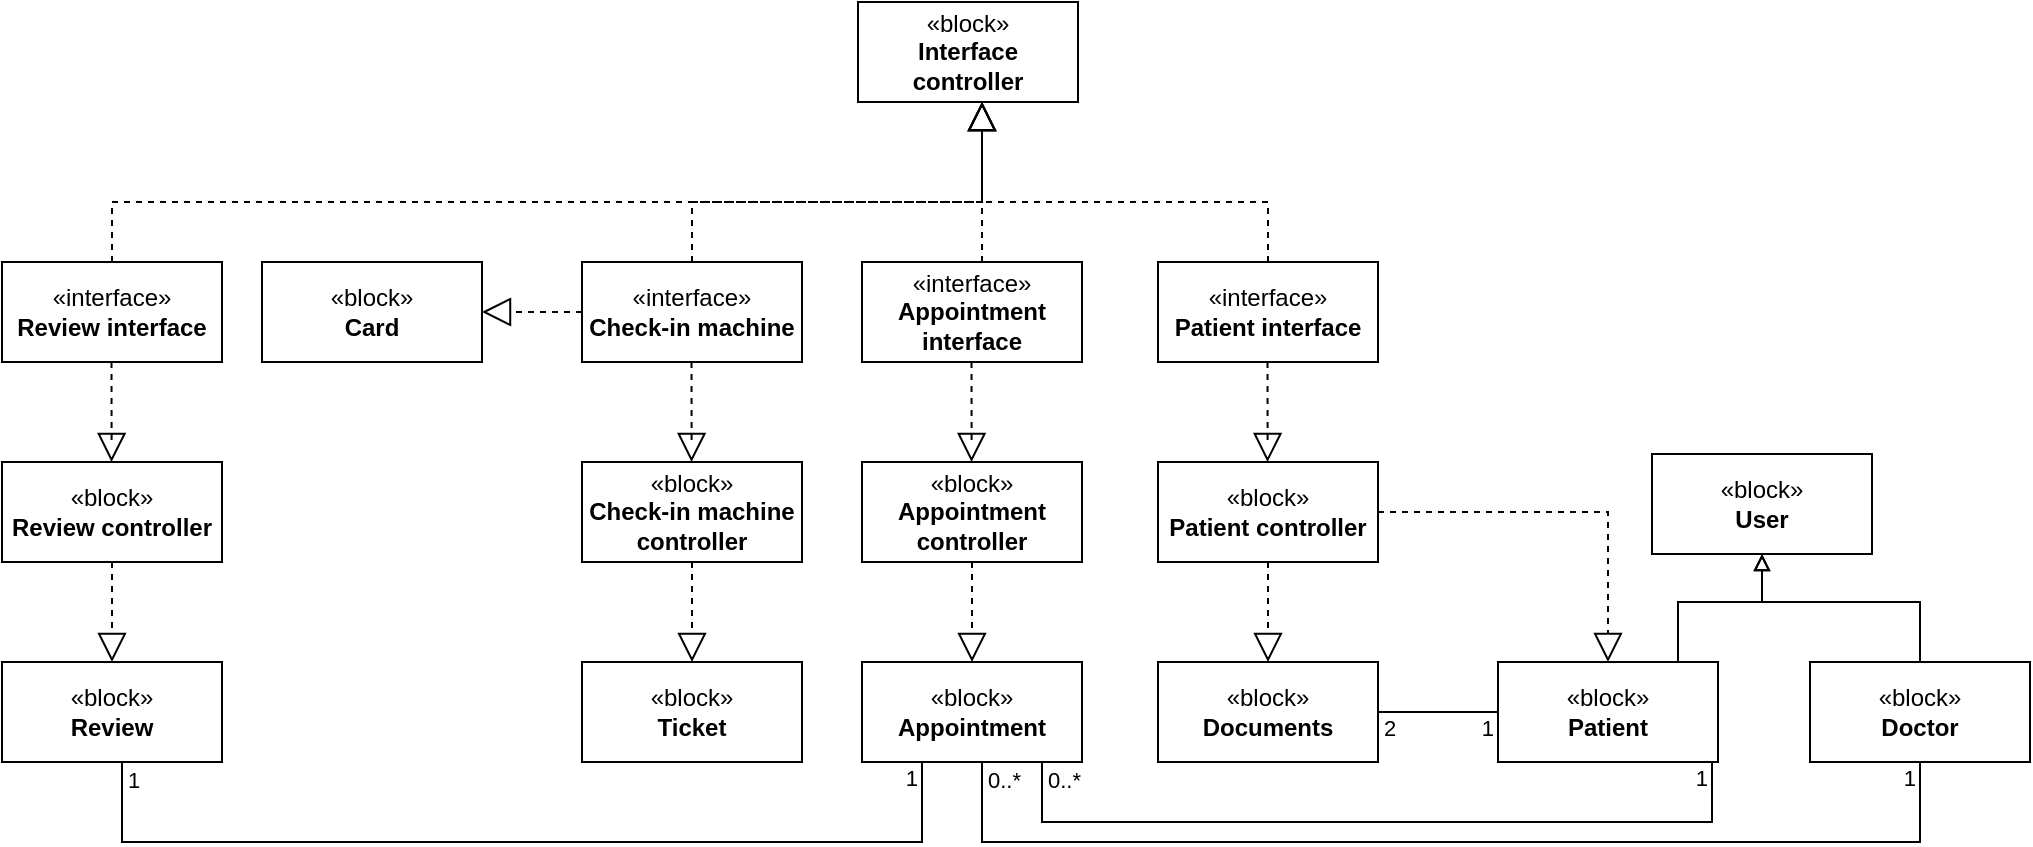 <mxfile version="24.4.8" type="github">
  <diagram name="Página-1" id="58o19tJU1bJ8rOn4mQXK">
    <mxGraphModel dx="2889" dy="1783" grid="1" gridSize="10" guides="1" tooltips="1" connect="1" arrows="1" fold="1" page="1" pageScale="1" pageWidth="827" pageHeight="1169" math="0" shadow="0">
      <root>
        <mxCell id="0" />
        <mxCell id="1" parent="0" />
        <mxCell id="WEjdn2dWG7q8J0kvlJ6V-49" value="«block»&lt;br&gt;&lt;b&gt;Patient controller&lt;/b&gt;" style="html=1;whiteSpace=wrap;" vertex="1" parent="1">
          <mxGeometry x="-562" y="210" width="110" height="50" as="geometry" />
        </mxCell>
        <mxCell id="WEjdn2dWG7q8J0kvlJ6V-50" value="«interface»&lt;br&gt;&lt;b&gt;Patient interface&lt;/b&gt;" style="html=1;whiteSpace=wrap;" vertex="1" parent="1">
          <mxGeometry x="-562" y="110" width="110" height="50" as="geometry" />
        </mxCell>
        <mxCell id="WEjdn2dWG7q8J0kvlJ6V-51" value="«block»&lt;br&gt;&lt;b&gt;Documents&lt;/b&gt;" style="html=1;whiteSpace=wrap;" vertex="1" parent="1">
          <mxGeometry x="-562" y="310" width="110" height="50" as="geometry" />
        </mxCell>
        <mxCell id="WEjdn2dWG7q8J0kvlJ6V-52" value="" style="endArrow=block;dashed=1;endFill=0;endSize=12;html=1;rounded=0;edgeStyle=orthogonalEdgeStyle;" edge="1" parent="1">
          <mxGeometry width="160" relative="1" as="geometry">
            <mxPoint x="-507.246" y="160" as="sourcePoint" />
            <mxPoint x="-507.246" y="210" as="targetPoint" />
            <Array as="points">
              <mxPoint x="-507.27" y="200" />
              <mxPoint x="-507.27" y="200" />
            </Array>
          </mxGeometry>
        </mxCell>
        <mxCell id="WEjdn2dWG7q8J0kvlJ6V-62" value="" style="endArrow=block;dashed=1;endFill=0;endSize=12;html=1;rounded=0;edgeStyle=orthogonalEdgeStyle;" edge="1" parent="1" source="WEjdn2dWG7q8J0kvlJ6V-49" target="WEjdn2dWG7q8J0kvlJ6V-51">
          <mxGeometry width="160" relative="1" as="geometry">
            <mxPoint x="-337" y="270" as="sourcePoint" />
            <mxPoint x="-337" y="320" as="targetPoint" />
            <Array as="points" />
          </mxGeometry>
        </mxCell>
        <mxCell id="WEjdn2dWG7q8J0kvlJ6V-63" value="«block»&lt;br&gt;&lt;b&gt;Patient&lt;/b&gt;" style="html=1;whiteSpace=wrap;" vertex="1" parent="1">
          <mxGeometry x="-392" y="310" width="110" height="50" as="geometry" />
        </mxCell>
        <mxCell id="WEjdn2dWG7q8J0kvlJ6V-64" value="" style="endArrow=block;dashed=1;endFill=0;endSize=12;html=1;rounded=0;edgeStyle=orthogonalEdgeStyle;" edge="1" parent="1" source="WEjdn2dWG7q8J0kvlJ6V-49" target="WEjdn2dWG7q8J0kvlJ6V-63">
          <mxGeometry width="160" relative="1" as="geometry">
            <mxPoint x="-497" y="270" as="sourcePoint" />
            <mxPoint x="-497" y="320" as="targetPoint" />
            <Array as="points" />
          </mxGeometry>
        </mxCell>
        <mxCell id="WEjdn2dWG7q8J0kvlJ6V-65" value="" style="endArrow=none;html=1;endSize=12;startArrow=none;startSize=14;startFill=0;edgeStyle=orthogonalEdgeStyle;rounded=0;endFill=0;" edge="1" parent="1" source="WEjdn2dWG7q8J0kvlJ6V-51" target="WEjdn2dWG7q8J0kvlJ6V-63">
          <mxGeometry y="40" relative="1" as="geometry">
            <mxPoint x="-422" y="338" as="sourcePoint" />
            <mxPoint x="-422" y="281" as="targetPoint" />
            <mxPoint as="offset" />
          </mxGeometry>
        </mxCell>
        <mxCell id="WEjdn2dWG7q8J0kvlJ6V-66" value="2" style="edgeLabel;resizable=0;html=1;align=left;verticalAlign=top;" connectable="0" vertex="1" parent="WEjdn2dWG7q8J0kvlJ6V-65">
          <mxGeometry x="-1" relative="1" as="geometry">
            <mxPoint x="1" y="-5" as="offset" />
          </mxGeometry>
        </mxCell>
        <mxCell id="WEjdn2dWG7q8J0kvlJ6V-67" value="1" style="edgeLabel;resizable=0;html=1;align=right;verticalAlign=top;" connectable="0" vertex="1" parent="WEjdn2dWG7q8J0kvlJ6V-65">
          <mxGeometry x="1" relative="1" as="geometry">
            <mxPoint x="-2" y="-5" as="offset" />
          </mxGeometry>
        </mxCell>
        <mxCell id="WEjdn2dWG7q8J0kvlJ6V-68" value="«block»&lt;br&gt;&lt;b&gt;Appointment controller&lt;/b&gt;" style="html=1;whiteSpace=wrap;" vertex="1" parent="1">
          <mxGeometry x="-710" y="210" width="110" height="50" as="geometry" />
        </mxCell>
        <mxCell id="WEjdn2dWG7q8J0kvlJ6V-69" value="«interface»&lt;br&gt;&lt;b&gt;Appointment interface&lt;/b&gt;" style="html=1;whiteSpace=wrap;" vertex="1" parent="1">
          <mxGeometry x="-710" y="110" width="110" height="50" as="geometry" />
        </mxCell>
        <mxCell id="WEjdn2dWG7q8J0kvlJ6V-70" value="«block»&lt;br&gt;&lt;b&gt;Appointment&lt;/b&gt;" style="html=1;whiteSpace=wrap;" vertex="1" parent="1">
          <mxGeometry x="-710" y="310" width="110" height="50" as="geometry" />
        </mxCell>
        <mxCell id="WEjdn2dWG7q8J0kvlJ6V-71" value="" style="endArrow=block;dashed=1;endFill=0;endSize=12;html=1;rounded=0;edgeStyle=orthogonalEdgeStyle;" edge="1" parent="1">
          <mxGeometry width="160" relative="1" as="geometry">
            <mxPoint x="-655.246" y="160" as="sourcePoint" />
            <mxPoint x="-655.246" y="210" as="targetPoint" />
            <Array as="points">
              <mxPoint x="-655.27" y="200" />
              <mxPoint x="-655.27" y="200" />
            </Array>
          </mxGeometry>
        </mxCell>
        <mxCell id="WEjdn2dWG7q8J0kvlJ6V-72" value="" style="endArrow=block;dashed=1;endFill=0;endSize=12;html=1;rounded=0;edgeStyle=orthogonalEdgeStyle;" edge="1" parent="1" source="WEjdn2dWG7q8J0kvlJ6V-68" target="WEjdn2dWG7q8J0kvlJ6V-70">
          <mxGeometry width="160" relative="1" as="geometry">
            <mxPoint x="-485" y="270" as="sourcePoint" />
            <mxPoint x="-485" y="320" as="targetPoint" />
            <Array as="points" />
          </mxGeometry>
        </mxCell>
        <mxCell id="WEjdn2dWG7q8J0kvlJ6V-75" value="" style="endArrow=none;html=1;endSize=12;startArrow=none;startSize=14;startFill=0;edgeStyle=orthogonalEdgeStyle;rounded=0;endFill=0;" edge="1" parent="1" source="WEjdn2dWG7q8J0kvlJ6V-70" target="WEjdn2dWG7q8J0kvlJ6V-63">
          <mxGeometry y="40" relative="1" as="geometry">
            <mxPoint x="-610" y="378.71" as="sourcePoint" />
            <mxPoint x="-614.957" y="395" as="targetPoint" />
            <mxPoint as="offset" />
            <Array as="points">
              <mxPoint x="-620" y="390" />
              <mxPoint x="-285" y="390" />
            </Array>
          </mxGeometry>
        </mxCell>
        <mxCell id="WEjdn2dWG7q8J0kvlJ6V-76" value="0..*" style="edgeLabel;resizable=0;html=1;align=left;verticalAlign=top;" connectable="0" vertex="1" parent="WEjdn2dWG7q8J0kvlJ6V-75">
          <mxGeometry x="-1" relative="1" as="geometry">
            <mxPoint x="1" y="-4" as="offset" />
          </mxGeometry>
        </mxCell>
        <mxCell id="WEjdn2dWG7q8J0kvlJ6V-77" value="1" style="edgeLabel;resizable=0;html=1;align=right;verticalAlign=top;" connectable="0" vertex="1" parent="WEjdn2dWG7q8J0kvlJ6V-75">
          <mxGeometry x="1" relative="1" as="geometry">
            <mxPoint x="-2" y="-5" as="offset" />
          </mxGeometry>
        </mxCell>
        <mxCell id="WEjdn2dWG7q8J0kvlJ6V-78" value="«block»&lt;br&gt;&lt;b&gt;Check-in machine controller&lt;/b&gt;" style="html=1;whiteSpace=wrap;" vertex="1" parent="1">
          <mxGeometry x="-850" y="210" width="110" height="50" as="geometry" />
        </mxCell>
        <mxCell id="WEjdn2dWG7q8J0kvlJ6V-79" value="«interface»&lt;br&gt;&lt;b&gt;Check-in machine&lt;/b&gt;" style="html=1;whiteSpace=wrap;" vertex="1" parent="1">
          <mxGeometry x="-850" y="110" width="110" height="50" as="geometry" />
        </mxCell>
        <mxCell id="WEjdn2dWG7q8J0kvlJ6V-80" value="«block»&lt;br&gt;&lt;b&gt;Ticket&lt;/b&gt;" style="html=1;whiteSpace=wrap;" vertex="1" parent="1">
          <mxGeometry x="-850" y="310" width="110" height="50" as="geometry" />
        </mxCell>
        <mxCell id="WEjdn2dWG7q8J0kvlJ6V-81" value="" style="endArrow=block;dashed=1;endFill=0;endSize=12;html=1;rounded=0;edgeStyle=orthogonalEdgeStyle;" edge="1" parent="1">
          <mxGeometry width="160" relative="1" as="geometry">
            <mxPoint x="-795.246" y="160" as="sourcePoint" />
            <mxPoint x="-795.246" y="210" as="targetPoint" />
            <Array as="points">
              <mxPoint x="-795.27" y="200" />
              <mxPoint x="-795.27" y="200" />
            </Array>
          </mxGeometry>
        </mxCell>
        <mxCell id="WEjdn2dWG7q8J0kvlJ6V-82" value="" style="endArrow=block;dashed=1;endFill=0;endSize=12;html=1;rounded=0;edgeStyle=orthogonalEdgeStyle;" edge="1" parent="1" source="WEjdn2dWG7q8J0kvlJ6V-78" target="WEjdn2dWG7q8J0kvlJ6V-80">
          <mxGeometry width="160" relative="1" as="geometry">
            <mxPoint x="-625" y="270" as="sourcePoint" />
            <mxPoint x="-625" y="320" as="targetPoint" />
            <Array as="points" />
          </mxGeometry>
        </mxCell>
        <mxCell id="WEjdn2dWG7q8J0kvlJ6V-84" value="«block»&lt;br&gt;&lt;b&gt;Card&lt;/b&gt;" style="html=1;whiteSpace=wrap;" vertex="1" parent="1">
          <mxGeometry x="-1010" y="110" width="110" height="50" as="geometry" />
        </mxCell>
        <mxCell id="WEjdn2dWG7q8J0kvlJ6V-85" value="" style="endArrow=block;dashed=1;endFill=0;endSize=12;html=1;rounded=0;edgeStyle=orthogonalEdgeStyle;" edge="1" source="WEjdn2dWG7q8J0kvlJ6V-79" parent="1" target="WEjdn2dWG7q8J0kvlJ6V-84">
          <mxGeometry width="160" relative="1" as="geometry">
            <mxPoint x="-775" y="184" as="sourcePoint" />
            <mxPoint x="-945" y="224" as="targetPoint" />
            <Array as="points" />
          </mxGeometry>
        </mxCell>
        <mxCell id="WEjdn2dWG7q8J0kvlJ6V-86" value="«block»&lt;br&gt;&lt;b&gt;Interface controller&lt;/b&gt;" style="html=1;whiteSpace=wrap;" vertex="1" parent="1">
          <mxGeometry x="-712" y="-20" width="110" height="50" as="geometry" />
        </mxCell>
        <mxCell id="WEjdn2dWG7q8J0kvlJ6V-87" value="" style="endArrow=block;dashed=1;endFill=0;endSize=12;html=1;rounded=0;edgeStyle=orthogonalEdgeStyle;" edge="1" parent="1" source="WEjdn2dWG7q8J0kvlJ6V-79" target="WEjdn2dWG7q8J0kvlJ6V-86">
          <mxGeometry width="160" relative="1" as="geometry">
            <mxPoint x="-645.246" y="170" as="sourcePoint" />
            <mxPoint x="-645.246" y="220" as="targetPoint" />
            <Array as="points">
              <mxPoint x="-795" y="80" />
              <mxPoint x="-650" y="80" />
            </Array>
          </mxGeometry>
        </mxCell>
        <mxCell id="WEjdn2dWG7q8J0kvlJ6V-88" value="" style="endArrow=block;dashed=1;endFill=0;endSize=12;html=1;rounded=0;edgeStyle=orthogonalEdgeStyle;" edge="1" parent="1" source="WEjdn2dWG7q8J0kvlJ6V-69" target="WEjdn2dWG7q8J0kvlJ6V-86">
          <mxGeometry width="160" relative="1" as="geometry">
            <mxPoint x="-785" y="120" as="sourcePoint" />
            <mxPoint x="-625" y="40" as="targetPoint" />
            <Array as="points">
              <mxPoint x="-650" y="90" />
              <mxPoint x="-650" y="90" />
            </Array>
          </mxGeometry>
        </mxCell>
        <mxCell id="WEjdn2dWG7q8J0kvlJ6V-89" value="" style="endArrow=block;dashed=1;endFill=0;endSize=12;html=1;rounded=0;edgeStyle=orthogonalEdgeStyle;" edge="1" parent="1" source="WEjdn2dWG7q8J0kvlJ6V-50" target="WEjdn2dWG7q8J0kvlJ6V-86">
          <mxGeometry width="160" relative="1" as="geometry">
            <mxPoint x="-640" y="120" as="sourcePoint" />
            <mxPoint x="-640" y="40" as="targetPoint" />
            <Array as="points">
              <mxPoint x="-507" y="80" />
              <mxPoint x="-650" y="80" />
            </Array>
          </mxGeometry>
        </mxCell>
        <mxCell id="WEjdn2dWG7q8J0kvlJ6V-90" value="«block»&lt;br&gt;&lt;b&gt;Review controller&lt;/b&gt;" style="html=1;whiteSpace=wrap;" vertex="1" parent="1">
          <mxGeometry x="-1140" y="210" width="110" height="50" as="geometry" />
        </mxCell>
        <mxCell id="WEjdn2dWG7q8J0kvlJ6V-91" value="«interface»&lt;br&gt;&lt;b&gt;Review interface&lt;/b&gt;" style="html=1;whiteSpace=wrap;" vertex="1" parent="1">
          <mxGeometry x="-1140" y="110" width="110" height="50" as="geometry" />
        </mxCell>
        <mxCell id="WEjdn2dWG7q8J0kvlJ6V-92" value="«block»&lt;br&gt;&lt;b&gt;Review&lt;/b&gt;" style="html=1;whiteSpace=wrap;" vertex="1" parent="1">
          <mxGeometry x="-1140" y="310" width="110" height="50" as="geometry" />
        </mxCell>
        <mxCell id="WEjdn2dWG7q8J0kvlJ6V-93" value="" style="endArrow=block;dashed=1;endFill=0;endSize=12;html=1;rounded=0;edgeStyle=orthogonalEdgeStyle;" edge="1" parent="1">
          <mxGeometry width="160" relative="1" as="geometry">
            <mxPoint x="-1085.246" y="160" as="sourcePoint" />
            <mxPoint x="-1085.246" y="210" as="targetPoint" />
            <Array as="points">
              <mxPoint x="-1085.27" y="200" />
              <mxPoint x="-1085.27" y="200" />
            </Array>
          </mxGeometry>
        </mxCell>
        <mxCell id="WEjdn2dWG7q8J0kvlJ6V-94" value="" style="endArrow=block;dashed=1;endFill=0;endSize=12;html=1;rounded=0;edgeStyle=orthogonalEdgeStyle;" edge="1" parent="1" source="WEjdn2dWG7q8J0kvlJ6V-90" target="WEjdn2dWG7q8J0kvlJ6V-92">
          <mxGeometry width="160" relative="1" as="geometry">
            <mxPoint x="-915" y="270" as="sourcePoint" />
            <mxPoint x="-915" y="320" as="targetPoint" />
            <Array as="points" />
          </mxGeometry>
        </mxCell>
        <mxCell id="WEjdn2dWG7q8J0kvlJ6V-96" value="" style="endArrow=block;dashed=1;endFill=0;endSize=12;html=1;rounded=0;edgeStyle=orthogonalEdgeStyle;" edge="1" parent="1" source="WEjdn2dWG7q8J0kvlJ6V-91" target="WEjdn2dWG7q8J0kvlJ6V-86">
          <mxGeometry width="160" relative="1" as="geometry">
            <mxPoint x="-785" y="120" as="sourcePoint" />
            <mxPoint x="-640" y="40" as="targetPoint" />
            <Array as="points">
              <mxPoint x="-1085" y="80" />
              <mxPoint x="-650" y="80" />
            </Array>
          </mxGeometry>
        </mxCell>
        <mxCell id="WEjdn2dWG7q8J0kvlJ6V-97" value="" style="endArrow=none;html=1;endSize=12;startArrow=none;startSize=14;startFill=0;edgeStyle=orthogonalEdgeStyle;rounded=0;endFill=0;" edge="1" parent="1" source="WEjdn2dWG7q8J0kvlJ6V-92" target="WEjdn2dWG7q8J0kvlJ6V-70">
          <mxGeometry y="40" relative="1" as="geometry">
            <mxPoint x="-1080" y="405" as="sourcePoint" />
            <mxPoint x="-710" y="405" as="targetPoint" />
            <mxPoint as="offset" />
            <Array as="points">
              <mxPoint x="-1080" y="400" />
              <mxPoint x="-680" y="400" />
            </Array>
          </mxGeometry>
        </mxCell>
        <mxCell id="WEjdn2dWG7q8J0kvlJ6V-98" value="1" style="edgeLabel;resizable=0;html=1;align=left;verticalAlign=top;" connectable="0" vertex="1" parent="WEjdn2dWG7q8J0kvlJ6V-97">
          <mxGeometry x="-1" relative="1" as="geometry">
            <mxPoint x="1" y="-4" as="offset" />
          </mxGeometry>
        </mxCell>
        <mxCell id="WEjdn2dWG7q8J0kvlJ6V-99" value="1" style="edgeLabel;resizable=0;html=1;align=right;verticalAlign=top;" connectable="0" vertex="1" parent="WEjdn2dWG7q8J0kvlJ6V-97">
          <mxGeometry x="1" relative="1" as="geometry">
            <mxPoint x="-2" y="-5" as="offset" />
          </mxGeometry>
        </mxCell>
        <mxCell id="WEjdn2dWG7q8J0kvlJ6V-101" value="«block»&lt;br&gt;&lt;b&gt;Doctor&lt;/b&gt;" style="html=1;whiteSpace=wrap;" vertex="1" parent="1">
          <mxGeometry x="-236" y="310" width="110" height="50" as="geometry" />
        </mxCell>
        <mxCell id="WEjdn2dWG7q8J0kvlJ6V-102" value="«block»&lt;br&gt;&lt;b&gt;User&lt;/b&gt;" style="html=1;whiteSpace=wrap;" vertex="1" parent="1">
          <mxGeometry x="-315" y="206" width="110" height="50" as="geometry" />
        </mxCell>
        <mxCell id="WEjdn2dWG7q8J0kvlJ6V-104" value="" style="endArrow=none;endFill=0;endSize=12;html=1;rounded=0;edgeStyle=orthogonalEdgeStyle;startArrow=block;startFill=0;" edge="1" source="WEjdn2dWG7q8J0kvlJ6V-102" target="WEjdn2dWG7q8J0kvlJ6V-101" parent="1">
          <mxGeometry width="160" relative="1" as="geometry">
            <mxPoint x="-202" y="266" as="sourcePoint" />
            <mxPoint x="-272" y="309" as="targetPoint" />
            <Array as="points">
              <mxPoint x="-260" y="280" />
              <mxPoint x="-181" y="280" />
            </Array>
          </mxGeometry>
        </mxCell>
        <mxCell id="WEjdn2dWG7q8J0kvlJ6V-105" value="" style="endArrow=none;endFill=0;endSize=12;html=1;rounded=0;edgeStyle=orthogonalEdgeStyle;startArrow=block;startFill=0;" edge="1" parent="1" source="WEjdn2dWG7q8J0kvlJ6V-102" target="WEjdn2dWG7q8J0kvlJ6V-63">
          <mxGeometry width="160" relative="1" as="geometry">
            <mxPoint x="-207" y="266" as="sourcePoint" />
            <mxPoint x="-142" y="320" as="targetPoint" />
            <Array as="points">
              <mxPoint x="-260" y="280" />
              <mxPoint x="-302" y="280" />
            </Array>
          </mxGeometry>
        </mxCell>
        <mxCell id="WEjdn2dWG7q8J0kvlJ6V-106" value="" style="endArrow=none;html=1;endSize=12;startArrow=none;startSize=14;startFill=0;edgeStyle=orthogonalEdgeStyle;rounded=0;endFill=0;" edge="1" parent="1" source="WEjdn2dWG7q8J0kvlJ6V-70" target="WEjdn2dWG7q8J0kvlJ6V-101">
          <mxGeometry y="40" relative="1" as="geometry">
            <mxPoint x="-610" y="370" as="sourcePoint" />
            <mxPoint x="-275" y="370" as="targetPoint" />
            <mxPoint as="offset" />
            <Array as="points">
              <mxPoint x="-650" y="400" />
              <mxPoint x="-181" y="400" />
            </Array>
          </mxGeometry>
        </mxCell>
        <mxCell id="WEjdn2dWG7q8J0kvlJ6V-107" value="0..*" style="edgeLabel;resizable=0;html=1;align=left;verticalAlign=top;" connectable="0" vertex="1" parent="WEjdn2dWG7q8J0kvlJ6V-106">
          <mxGeometry x="-1" relative="1" as="geometry">
            <mxPoint x="1" y="-4" as="offset" />
          </mxGeometry>
        </mxCell>
        <mxCell id="WEjdn2dWG7q8J0kvlJ6V-108" value="1" style="edgeLabel;resizable=0;html=1;align=right;verticalAlign=top;" connectable="0" vertex="1" parent="WEjdn2dWG7q8J0kvlJ6V-106">
          <mxGeometry x="1" relative="1" as="geometry">
            <mxPoint x="-2" y="-5" as="offset" />
          </mxGeometry>
        </mxCell>
      </root>
    </mxGraphModel>
  </diagram>
</mxfile>

